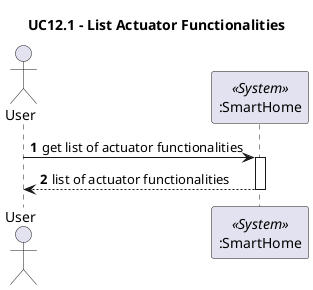 @startuml

autonumber
title UC12.1 - List Actuator Functionalities

Actor User
participant ":SmartHome" as SmartHome <<System>>

User -> SmartHome: get list of actuator functionalities
activate SmartHome
User <--SmartHome: list of actuator functionalities
deactivate SmartHome
@enduml

